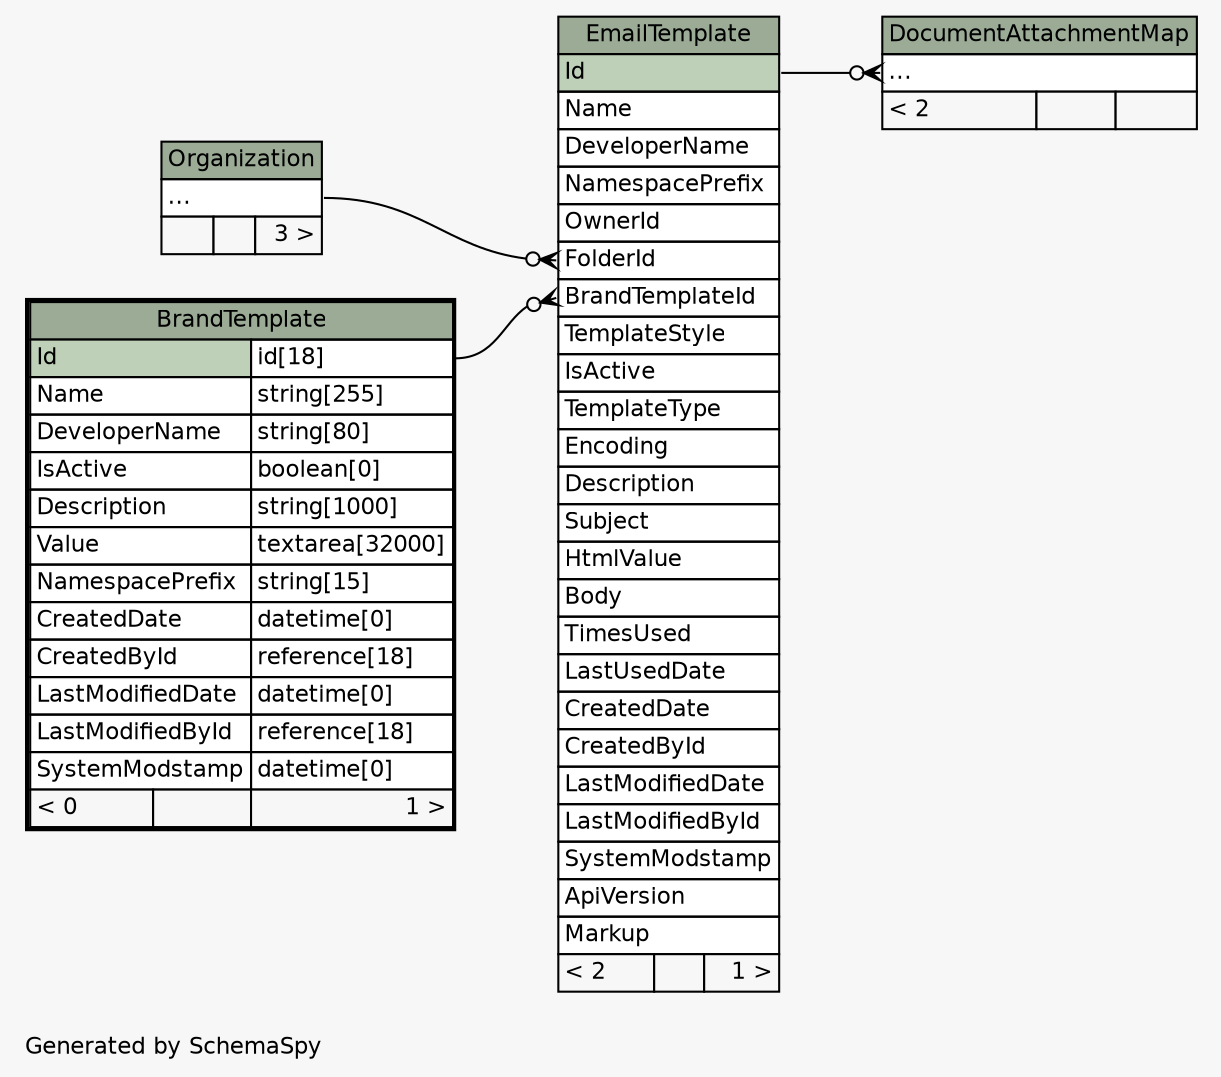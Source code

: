 // dot 2.36.0 on Mac OS X 10.11.6
// SchemaSpy rev 590
digraph "twoDegreesRelationshipsDiagram" {
  graph [
    rankdir="RL"
    bgcolor="#f7f7f7"
    label="\nGenerated by SchemaSpy"
    labeljust="l"
    nodesep="0.18"
    ranksep="0.46"
    fontname="Helvetica"
    fontsize="11"
  ];
  node [
    fontname="Helvetica"
    fontsize="11"
    shape="plaintext"
  ];
  edge [
    arrowsize="0.8"
  ];
  "DocumentAttachmentMap":"elipses":w -> "EmailTemplate":"Id":e [arrowhead=none dir=back arrowtail=crowodot];
  "EmailTemplate":"BrandTemplateId":w -> "BrandTemplate":"Id.type":e [arrowhead=none dir=back arrowtail=crowodot];
  "EmailTemplate":"FolderId":w -> "Organization":"elipses":e [arrowhead=none dir=back arrowtail=crowodot];
  "BrandTemplate" [
    label=<
    <TABLE BORDER="2" CELLBORDER="1" CELLSPACING="0" BGCOLOR="#ffffff">
      <TR><TD COLSPAN="3" BGCOLOR="#9bab96" ALIGN="CENTER">BrandTemplate</TD></TR>
      <TR><TD PORT="Id" COLSPAN="2" BGCOLOR="#bed1b8" ALIGN="LEFT">Id</TD><TD PORT="Id.type" ALIGN="LEFT">id[18]</TD></TR>
      <TR><TD PORT="Name" COLSPAN="2" ALIGN="LEFT">Name</TD><TD PORT="Name.type" ALIGN="LEFT">string[255]</TD></TR>
      <TR><TD PORT="DeveloperName" COLSPAN="2" ALIGN="LEFT">DeveloperName</TD><TD PORT="DeveloperName.type" ALIGN="LEFT">string[80]</TD></TR>
      <TR><TD PORT="IsActive" COLSPAN="2" ALIGN="LEFT">IsActive</TD><TD PORT="IsActive.type" ALIGN="LEFT">boolean[0]</TD></TR>
      <TR><TD PORT="Description" COLSPAN="2" ALIGN="LEFT">Description</TD><TD PORT="Description.type" ALIGN="LEFT">string[1000]</TD></TR>
      <TR><TD PORT="Value" COLSPAN="2" ALIGN="LEFT">Value</TD><TD PORT="Value.type" ALIGN="LEFT">textarea[32000]</TD></TR>
      <TR><TD PORT="NamespacePrefix" COLSPAN="2" ALIGN="LEFT">NamespacePrefix</TD><TD PORT="NamespacePrefix.type" ALIGN="LEFT">string[15]</TD></TR>
      <TR><TD PORT="CreatedDate" COLSPAN="2" ALIGN="LEFT">CreatedDate</TD><TD PORT="CreatedDate.type" ALIGN="LEFT">datetime[0]</TD></TR>
      <TR><TD PORT="CreatedById" COLSPAN="2" ALIGN="LEFT">CreatedById</TD><TD PORT="CreatedById.type" ALIGN="LEFT">reference[18]</TD></TR>
      <TR><TD PORT="LastModifiedDate" COLSPAN="2" ALIGN="LEFT">LastModifiedDate</TD><TD PORT="LastModifiedDate.type" ALIGN="LEFT">datetime[0]</TD></TR>
      <TR><TD PORT="LastModifiedById" COLSPAN="2" ALIGN="LEFT">LastModifiedById</TD><TD PORT="LastModifiedById.type" ALIGN="LEFT">reference[18]</TD></TR>
      <TR><TD PORT="SystemModstamp" COLSPAN="2" ALIGN="LEFT">SystemModstamp</TD><TD PORT="SystemModstamp.type" ALIGN="LEFT">datetime[0]</TD></TR>
      <TR><TD ALIGN="LEFT" BGCOLOR="#f7f7f7">&lt; 0</TD><TD ALIGN="RIGHT" BGCOLOR="#f7f7f7">  </TD><TD ALIGN="RIGHT" BGCOLOR="#f7f7f7">1 &gt;</TD></TR>
    </TABLE>>
    URL="BrandTemplate.html"
    tooltip="BrandTemplate"
  ];
  "DocumentAttachmentMap" [
    label=<
    <TABLE BORDER="0" CELLBORDER="1" CELLSPACING="0" BGCOLOR="#ffffff">
      <TR><TD COLSPAN="3" BGCOLOR="#9bab96" ALIGN="CENTER">DocumentAttachmentMap</TD></TR>
      <TR><TD PORT="elipses" COLSPAN="3" ALIGN="LEFT">...</TD></TR>
      <TR><TD ALIGN="LEFT" BGCOLOR="#f7f7f7">&lt; 2</TD><TD ALIGN="RIGHT" BGCOLOR="#f7f7f7">  </TD><TD ALIGN="RIGHT" BGCOLOR="#f7f7f7">  </TD></TR>
    </TABLE>>
    URL="DocumentAttachmentMap.html"
    tooltip="DocumentAttachmentMap"
  ];
  "EmailTemplate" [
    label=<
    <TABLE BORDER="0" CELLBORDER="1" CELLSPACING="0" BGCOLOR="#ffffff">
      <TR><TD COLSPAN="3" BGCOLOR="#9bab96" ALIGN="CENTER">EmailTemplate</TD></TR>
      <TR><TD PORT="Id" COLSPAN="3" BGCOLOR="#bed1b8" ALIGN="LEFT">Id</TD></TR>
      <TR><TD PORT="Name" COLSPAN="3" ALIGN="LEFT">Name</TD></TR>
      <TR><TD PORT="DeveloperName" COLSPAN="3" ALIGN="LEFT">DeveloperName</TD></TR>
      <TR><TD PORT="NamespacePrefix" COLSPAN="3" ALIGN="LEFT">NamespacePrefix</TD></TR>
      <TR><TD PORT="OwnerId" COLSPAN="3" ALIGN="LEFT">OwnerId</TD></TR>
      <TR><TD PORT="FolderId" COLSPAN="3" ALIGN="LEFT">FolderId</TD></TR>
      <TR><TD PORT="BrandTemplateId" COLSPAN="3" ALIGN="LEFT">BrandTemplateId</TD></TR>
      <TR><TD PORT="TemplateStyle" COLSPAN="3" ALIGN="LEFT">TemplateStyle</TD></TR>
      <TR><TD PORT="IsActive" COLSPAN="3" ALIGN="LEFT">IsActive</TD></TR>
      <TR><TD PORT="TemplateType" COLSPAN="3" ALIGN="LEFT">TemplateType</TD></TR>
      <TR><TD PORT="Encoding" COLSPAN="3" ALIGN="LEFT">Encoding</TD></TR>
      <TR><TD PORT="Description" COLSPAN="3" ALIGN="LEFT">Description</TD></TR>
      <TR><TD PORT="Subject" COLSPAN="3" ALIGN="LEFT">Subject</TD></TR>
      <TR><TD PORT="HtmlValue" COLSPAN="3" ALIGN="LEFT">HtmlValue</TD></TR>
      <TR><TD PORT="Body" COLSPAN="3" ALIGN="LEFT">Body</TD></TR>
      <TR><TD PORT="TimesUsed" COLSPAN="3" ALIGN="LEFT">TimesUsed</TD></TR>
      <TR><TD PORT="LastUsedDate" COLSPAN="3" ALIGN="LEFT">LastUsedDate</TD></TR>
      <TR><TD PORT="CreatedDate" COLSPAN="3" ALIGN="LEFT">CreatedDate</TD></TR>
      <TR><TD PORT="CreatedById" COLSPAN="3" ALIGN="LEFT">CreatedById</TD></TR>
      <TR><TD PORT="LastModifiedDate" COLSPAN="3" ALIGN="LEFT">LastModifiedDate</TD></TR>
      <TR><TD PORT="LastModifiedById" COLSPAN="3" ALIGN="LEFT">LastModifiedById</TD></TR>
      <TR><TD PORT="SystemModstamp" COLSPAN="3" ALIGN="LEFT">SystemModstamp</TD></TR>
      <TR><TD PORT="ApiVersion" COLSPAN="3" ALIGN="LEFT">ApiVersion</TD></TR>
      <TR><TD PORT="Markup" COLSPAN="3" ALIGN="LEFT">Markup</TD></TR>
      <TR><TD ALIGN="LEFT" BGCOLOR="#f7f7f7">&lt; 2</TD><TD ALIGN="RIGHT" BGCOLOR="#f7f7f7">  </TD><TD ALIGN="RIGHT" BGCOLOR="#f7f7f7">1 &gt;</TD></TR>
    </TABLE>>
    URL="EmailTemplate.html"
    tooltip="EmailTemplate"
  ];
  "Organization" [
    label=<
    <TABLE BORDER="0" CELLBORDER="1" CELLSPACING="0" BGCOLOR="#ffffff">
      <TR><TD COLSPAN="3" BGCOLOR="#9bab96" ALIGN="CENTER">Organization</TD></TR>
      <TR><TD PORT="elipses" COLSPAN="3" ALIGN="LEFT">...</TD></TR>
      <TR><TD ALIGN="LEFT" BGCOLOR="#f7f7f7">  </TD><TD ALIGN="RIGHT" BGCOLOR="#f7f7f7">  </TD><TD ALIGN="RIGHT" BGCOLOR="#f7f7f7">3 &gt;</TD></TR>
    </TABLE>>
    URL="Organization.html"
    tooltip="Organization"
  ];
}
